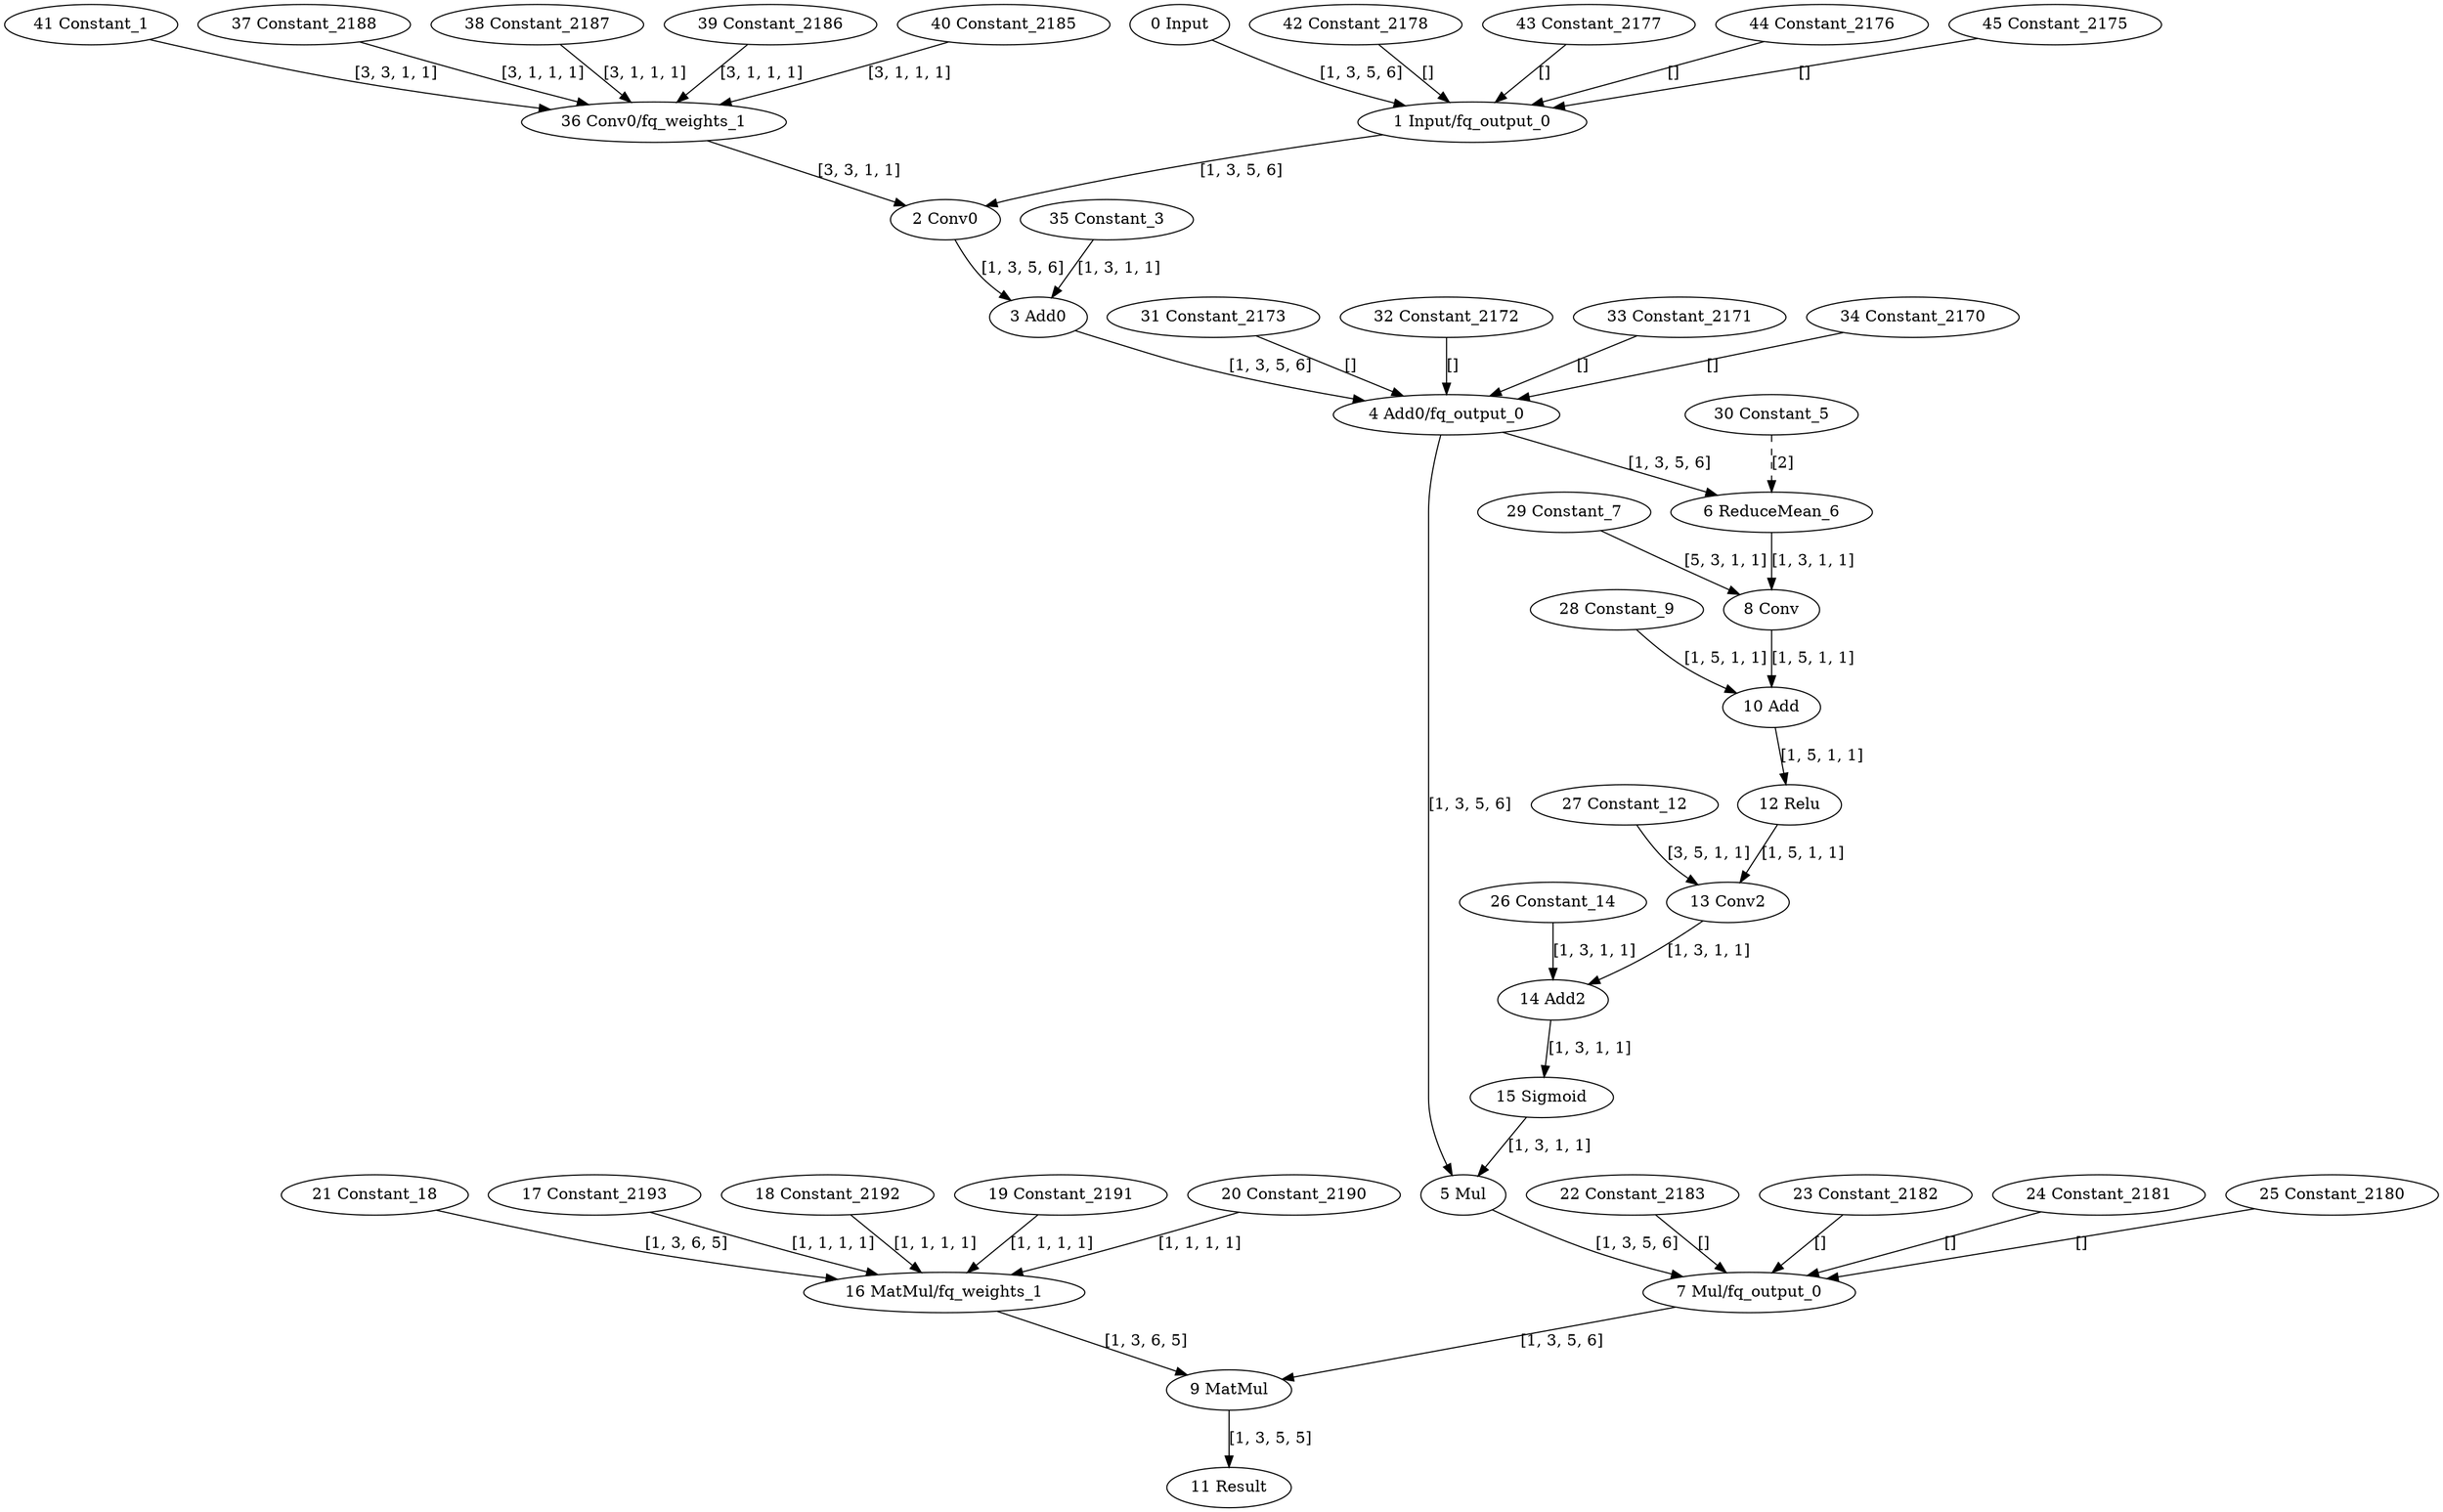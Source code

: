 strict digraph  {
"0 Input" [id=0, type=Parameter];
"1 Input/fq_output_0" [id=1, type=FakeQuantize];
"2 Conv0" [id=2, type=Convolution];
"3 Add0" [id=3, type=Add];
"4 Add0/fq_output_0" [id=4, type=FakeQuantize];
"5 Mul" [id=5, type=Multiply];
"6 ReduceMean_6" [id=6, type=ReduceMean];
"7 Mul/fq_output_0" [id=7, type=FakeQuantize];
"8 Conv" [id=8, type=Convolution];
"9 MatMul" [id=9, type=MatMul];
"10 Add" [id=10, type=Add];
"11 Result" [id=11, type=Result];
"12 Relu" [id=12, type=Relu];
"13 Conv2" [id=13, type=Convolution];
"14 Add2" [id=14, type=Add];
"15 Sigmoid" [id=15, type=Sigmoid];
"16 MatMul/fq_weights_1" [id=16, type=FakeQuantize];
"17 Constant_2193" [id=17, type=Constant];
"18 Constant_2192" [id=18, type=Constant];
"19 Constant_2191" [id=19, type=Constant];
"20 Constant_2190" [id=20, type=Constant];
"21 Constant_18" [id=21, type=Constant];
"22 Constant_2183" [id=22, type=Constant];
"23 Constant_2182" [id=23, type=Constant];
"24 Constant_2181" [id=24, type=Constant];
"25 Constant_2180" [id=25, type=Constant];
"26 Constant_14" [id=26, type=Constant];
"27 Constant_12" [id=27, type=Constant];
"28 Constant_9" [id=28, type=Constant];
"29 Constant_7" [id=29, type=Constant];
"30 Constant_5" [id=30, type=Constant];
"31 Constant_2173" [id=31, type=Constant];
"32 Constant_2172" [id=32, type=Constant];
"33 Constant_2171" [id=33, type=Constant];
"34 Constant_2170" [id=34, type=Constant];
"35 Constant_3" [id=35, type=Constant];
"36 Conv0/fq_weights_1" [id=36, type=FakeQuantize];
"37 Constant_2188" [id=37, type=Constant];
"38 Constant_2187" [id=38, type=Constant];
"39 Constant_2186" [id=39, type=Constant];
"40 Constant_2185" [id=40, type=Constant];
"41 Constant_1" [id=41, type=Constant];
"42 Constant_2178" [id=42, type=Constant];
"43 Constant_2177" [id=43, type=Constant];
"44 Constant_2176" [id=44, type=Constant];
"45 Constant_2175" [id=45, type=Constant];
"0 Input" -> "1 Input/fq_output_0"  [label="[1, 3, 5, 6]", style=solid];
"1 Input/fq_output_0" -> "2 Conv0"  [label="[1, 3, 5, 6]", style=solid];
"2 Conv0" -> "3 Add0"  [label="[1, 3, 5, 6]", style=solid];
"3 Add0" -> "4 Add0/fq_output_0"  [label="[1, 3, 5, 6]", style=solid];
"4 Add0/fq_output_0" -> "5 Mul"  [label="[1, 3, 5, 6]", style=solid];
"4 Add0/fq_output_0" -> "6 ReduceMean_6"  [label="[1, 3, 5, 6]", style=solid];
"5 Mul" -> "7 Mul/fq_output_0"  [label="[1, 3, 5, 6]", style=solid];
"6 ReduceMean_6" -> "8 Conv"  [label="[1, 3, 1, 1]", style=solid];
"7 Mul/fq_output_0" -> "9 MatMul"  [label="[1, 3, 5, 6]", style=solid];
"8 Conv" -> "10 Add"  [label="[1, 5, 1, 1]", style=solid];
"9 MatMul" -> "11 Result"  [label="[1, 3, 5, 5]", style=solid];
"10 Add" -> "12 Relu"  [label="[1, 5, 1, 1]", style=solid];
"12 Relu" -> "13 Conv2"  [label="[1, 5, 1, 1]", style=solid];
"13 Conv2" -> "14 Add2"  [label="[1, 3, 1, 1]", style=solid];
"14 Add2" -> "15 Sigmoid"  [label="[1, 3, 1, 1]", style=solid];
"15 Sigmoid" -> "5 Mul"  [label="[1, 3, 1, 1]", style=solid];
"16 MatMul/fq_weights_1" -> "9 MatMul"  [label="[1, 3, 6, 5]", style=solid];
"17 Constant_2193" -> "16 MatMul/fq_weights_1"  [label="[1, 1, 1, 1]", style=solid];
"18 Constant_2192" -> "16 MatMul/fq_weights_1"  [label="[1, 1, 1, 1]", style=solid];
"19 Constant_2191" -> "16 MatMul/fq_weights_1"  [label="[1, 1, 1, 1]", style=solid];
"20 Constant_2190" -> "16 MatMul/fq_weights_1"  [label="[1, 1, 1, 1]", style=solid];
"21 Constant_18" -> "16 MatMul/fq_weights_1"  [label="[1, 3, 6, 5]", style=solid];
"22 Constant_2183" -> "7 Mul/fq_output_0"  [label="[]", style=solid];
"23 Constant_2182" -> "7 Mul/fq_output_0"  [label="[]", style=solid];
"24 Constant_2181" -> "7 Mul/fq_output_0"  [label="[]", style=solid];
"25 Constant_2180" -> "7 Mul/fq_output_0"  [label="[]", style=solid];
"26 Constant_14" -> "14 Add2"  [label="[1, 3, 1, 1]", style=solid];
"27 Constant_12" -> "13 Conv2"  [label="[3, 5, 1, 1]", style=solid];
"28 Constant_9" -> "10 Add"  [label="[1, 5, 1, 1]", style=solid];
"29 Constant_7" -> "8 Conv"  [label="[5, 3, 1, 1]", style=solid];
"30 Constant_5" -> "6 ReduceMean_6"  [label="[2]", style=dashed];
"31 Constant_2173" -> "4 Add0/fq_output_0"  [label="[]", style=solid];
"32 Constant_2172" -> "4 Add0/fq_output_0"  [label="[]", style=solid];
"33 Constant_2171" -> "4 Add0/fq_output_0"  [label="[]", style=solid];
"34 Constant_2170" -> "4 Add0/fq_output_0"  [label="[]", style=solid];
"35 Constant_3" -> "3 Add0"  [label="[1, 3, 1, 1]", style=solid];
"36 Conv0/fq_weights_1" -> "2 Conv0"  [label="[3, 3, 1, 1]", style=solid];
"37 Constant_2188" -> "36 Conv0/fq_weights_1"  [label="[3, 1, 1, 1]", style=solid];
"38 Constant_2187" -> "36 Conv0/fq_weights_1"  [label="[3, 1, 1, 1]", style=solid];
"39 Constant_2186" -> "36 Conv0/fq_weights_1"  [label="[3, 1, 1, 1]", style=solid];
"40 Constant_2185" -> "36 Conv0/fq_weights_1"  [label="[3, 1, 1, 1]", style=solid];
"41 Constant_1" -> "36 Conv0/fq_weights_1"  [label="[3, 3, 1, 1]", style=solid];
"42 Constant_2178" -> "1 Input/fq_output_0"  [label="[]", style=solid];
"43 Constant_2177" -> "1 Input/fq_output_0"  [label="[]", style=solid];
"44 Constant_2176" -> "1 Input/fq_output_0"  [label="[]", style=solid];
"45 Constant_2175" -> "1 Input/fq_output_0"  [label="[]", style=solid];
}
